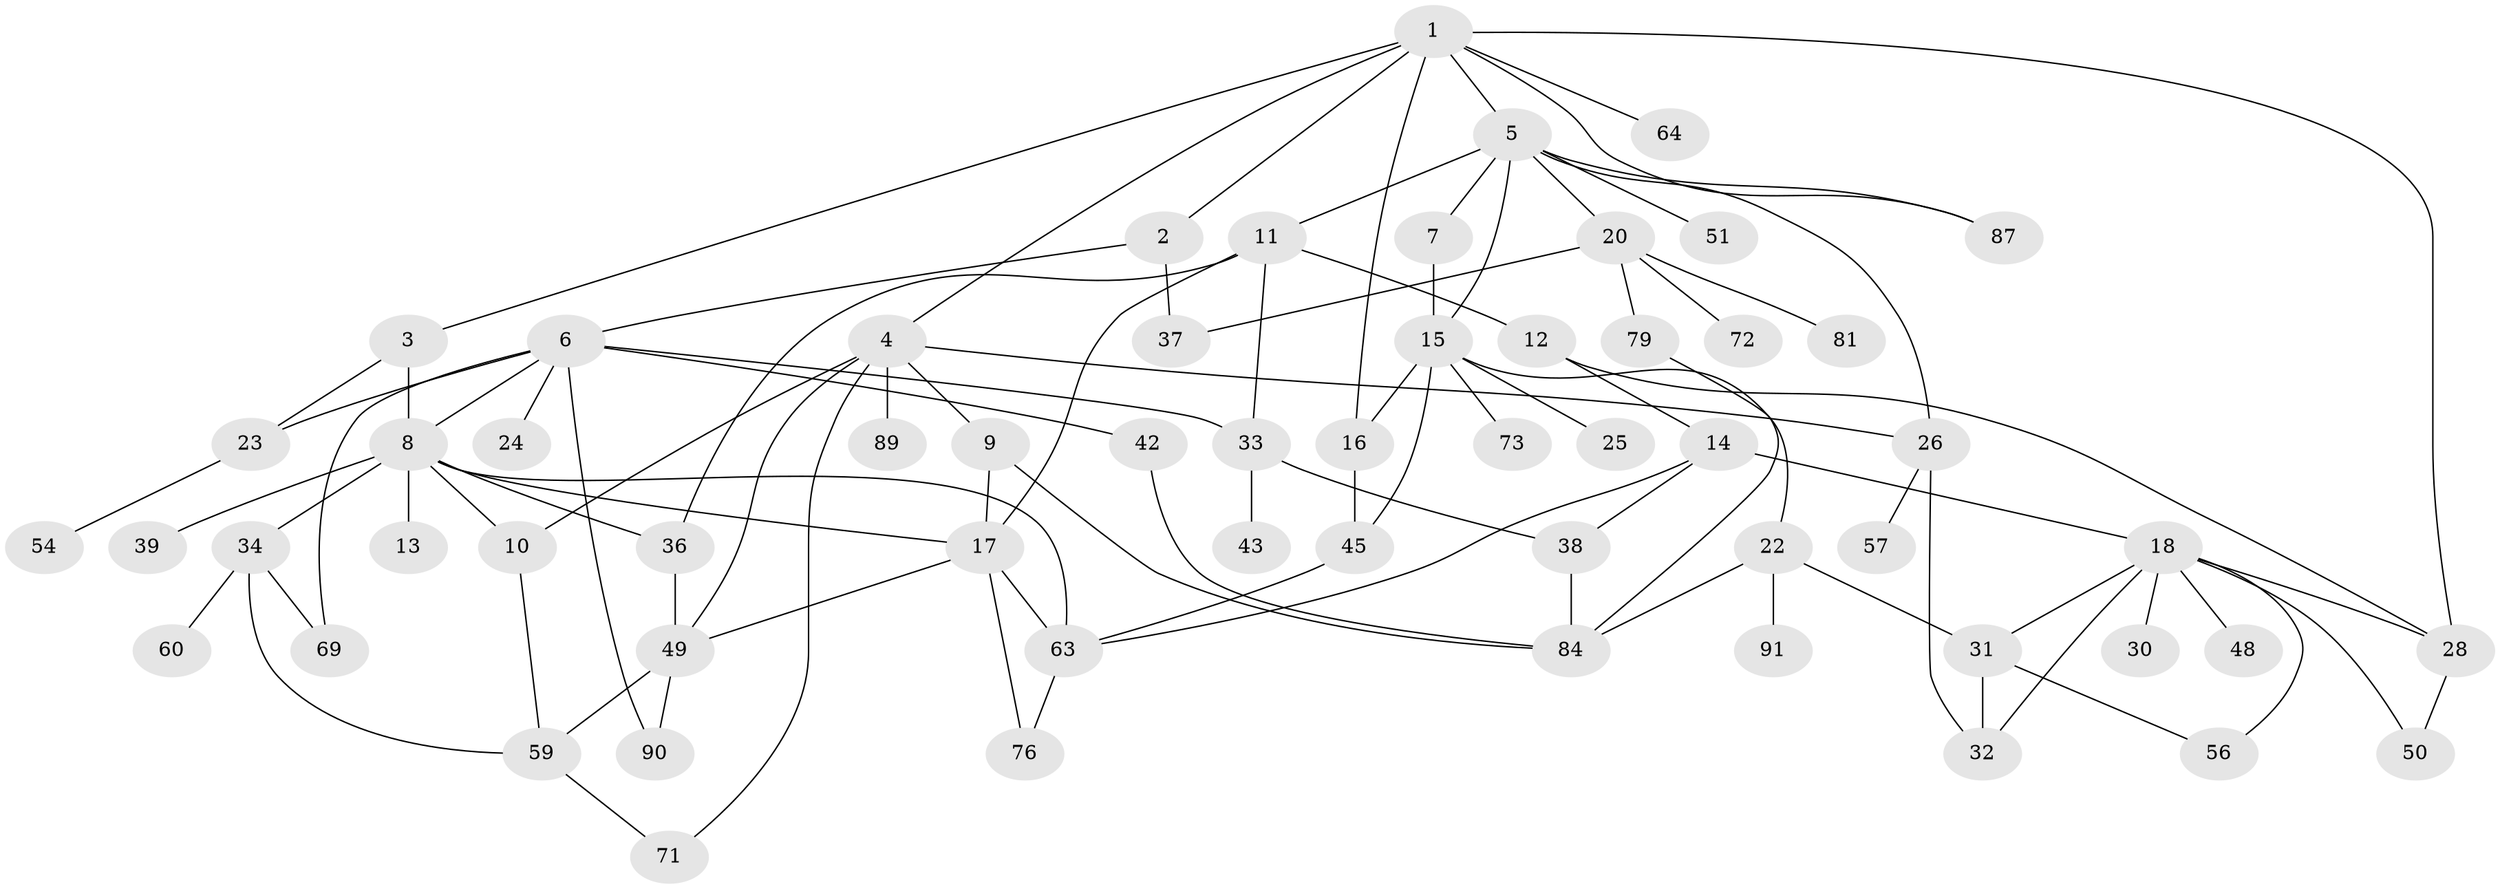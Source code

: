 // original degree distribution, {9: 0.010526315789473684, 3: 0.2, 4: 0.1368421052631579, 7: 0.021052631578947368, 5: 0.07368421052631578, 2: 0.29473684210526313, 8: 0.010526315789473684, 6: 0.010526315789473684, 1: 0.24210526315789474}
// Generated by graph-tools (version 1.1) at 2025/10/02/27/25 16:10:55]
// undirected, 60 vertices, 95 edges
graph export_dot {
graph [start="1"]
  node [color=gray90,style=filled];
  1 [super="+74"];
  2 [super="+21"];
  3;
  4 [super="+40"];
  5 [super="+58"];
  6 [super="+27"];
  7;
  8 [super="+29"];
  9 [super="+62"];
  10 [super="+35"];
  11 [super="+66"];
  12 [super="+46"];
  13 [super="+61"];
  14 [super="+52"];
  15 [super="+78"];
  16 [super="+92"];
  17 [super="+67"];
  18 [super="+19"];
  20 [super="+65"];
  22 [super="+77"];
  23 [super="+47"];
  24;
  25;
  26 [super="+53"];
  28 [super="+41"];
  30;
  31 [super="+82"];
  32 [super="+95"];
  33 [super="+44"];
  34 [super="+88"];
  36 [super="+85"];
  37;
  38;
  39;
  42;
  43;
  45 [super="+94"];
  48;
  49 [super="+55"];
  50;
  51;
  54 [super="+86"];
  56 [super="+68"];
  57;
  59 [super="+70"];
  60;
  63 [super="+75"];
  64;
  69;
  71 [super="+80"];
  72;
  73;
  76 [super="+83"];
  79;
  81;
  84 [super="+93"];
  87;
  89;
  90;
  91;
  1 -- 2;
  1 -- 3;
  1 -- 4;
  1 -- 5;
  1 -- 64;
  1 -- 16;
  1 -- 87;
  1 -- 28;
  2 -- 6;
  2 -- 37;
  3 -- 8;
  3 -- 23;
  4 -- 9;
  4 -- 49;
  4 -- 26;
  4 -- 71;
  4 -- 89;
  4 -- 10;
  5 -- 7;
  5 -- 11;
  5 -- 20;
  5 -- 26;
  5 -- 51;
  5 -- 87;
  5 -- 15;
  6 -- 23;
  6 -- 24;
  6 -- 90;
  6 -- 33;
  6 -- 69;
  6 -- 8;
  6 -- 42;
  7 -- 15;
  8 -- 10;
  8 -- 13;
  8 -- 17;
  8 -- 34;
  8 -- 36;
  8 -- 39;
  8 -- 63;
  9 -- 84;
  9 -- 17;
  10 -- 59;
  11 -- 12;
  11 -- 33;
  11 -- 17;
  11 -- 36;
  12 -- 14;
  12 -- 28;
  14 -- 18;
  14 -- 63;
  14 -- 38;
  15 -- 16;
  15 -- 22;
  15 -- 25;
  15 -- 73;
  15 -- 45;
  16 -- 45;
  17 -- 76;
  17 -- 63;
  17 -- 49;
  18 -- 28;
  18 -- 31;
  18 -- 56;
  18 -- 48;
  18 -- 50;
  18 -- 30;
  18 -- 32;
  20 -- 79;
  20 -- 72;
  20 -- 81;
  20 -- 37;
  22 -- 31;
  22 -- 91;
  22 -- 84;
  23 -- 54;
  26 -- 57;
  26 -- 32;
  28 -- 50;
  31 -- 32;
  31 -- 56;
  33 -- 38;
  33 -- 43;
  34 -- 60;
  34 -- 69;
  34 -- 59;
  36 -- 49;
  38 -- 84;
  42 -- 84;
  45 -- 63;
  49 -- 59;
  49 -- 90;
  59 -- 71;
  63 -- 76;
  79 -- 84;
}
